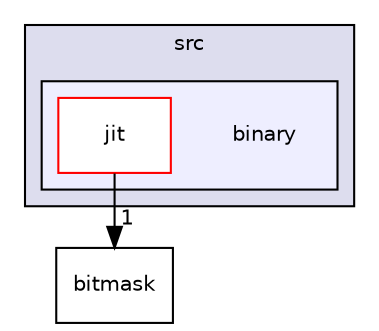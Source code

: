 digraph "binary" {
  compound=true
  node [ fontsize="10", fontname="Helvetica"];
  edge [ labelfontsize="10", labelfontname="Helvetica"];
  subgraph clusterdir_68267d1309a1af8e8297ef4c3efbcdba {
    graph [ bgcolor="#ddddee", pencolor="black", label="src" fontname="Helvetica", fontsize="10", URL="dir_68267d1309a1af8e8297ef4c3efbcdba.html"]
  subgraph clusterdir_d958c3e9687b2dac280a08cfe054a8b7 {
    graph [ bgcolor="#eeeeff", pencolor="black", label="" URL="dir_d958c3e9687b2dac280a08cfe054a8b7.html"];
    dir_d958c3e9687b2dac280a08cfe054a8b7 [shape=plaintext label="binary"];
    dir_d2c6cb78bb6bbabe255f3471b8e38acc [shape=box label="jit" color="red" fillcolor="white" style="filled" URL="dir_d2c6cb78bb6bbabe255f3471b8e38acc.html"];
  }
  }
  dir_8af788da82510e5633fff7e15680126e [shape=box label="bitmask" URL="dir_8af788da82510e5633fff7e15680126e.html"];
  dir_d2c6cb78bb6bbabe255f3471b8e38acc->dir_8af788da82510e5633fff7e15680126e [headlabel="1", labeldistance=1.5 headhref="dir_000003_000005.html"];
}
